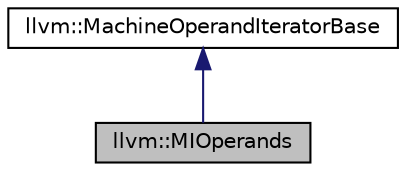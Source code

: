 digraph "llvm::MIOperands"
{
 // LATEX_PDF_SIZE
  bgcolor="transparent";
  edge [fontname="Helvetica",fontsize="10",labelfontname="Helvetica",labelfontsize="10"];
  node [fontname="Helvetica",fontsize="10",shape="box"];
  Node1 [label="llvm::MIOperands",height=0.2,width=0.4,color="black", fillcolor="grey75", style="filled", fontcolor="black",tooltip="MIOperands - Iterate over operands of a single instruction."];
  Node2 -> Node1 [dir="back",color="midnightblue",fontsize="10",style="solid",fontname="Helvetica"];
  Node2 [label="llvm::MachineOperandIteratorBase",height=0.2,width=0.4,color="black",URL="$classllvm_1_1MachineOperandIteratorBase.html",tooltip="MachineOperandIteratorBase - Iterator that can visit all operands on a MachineInstr,..."];
}
